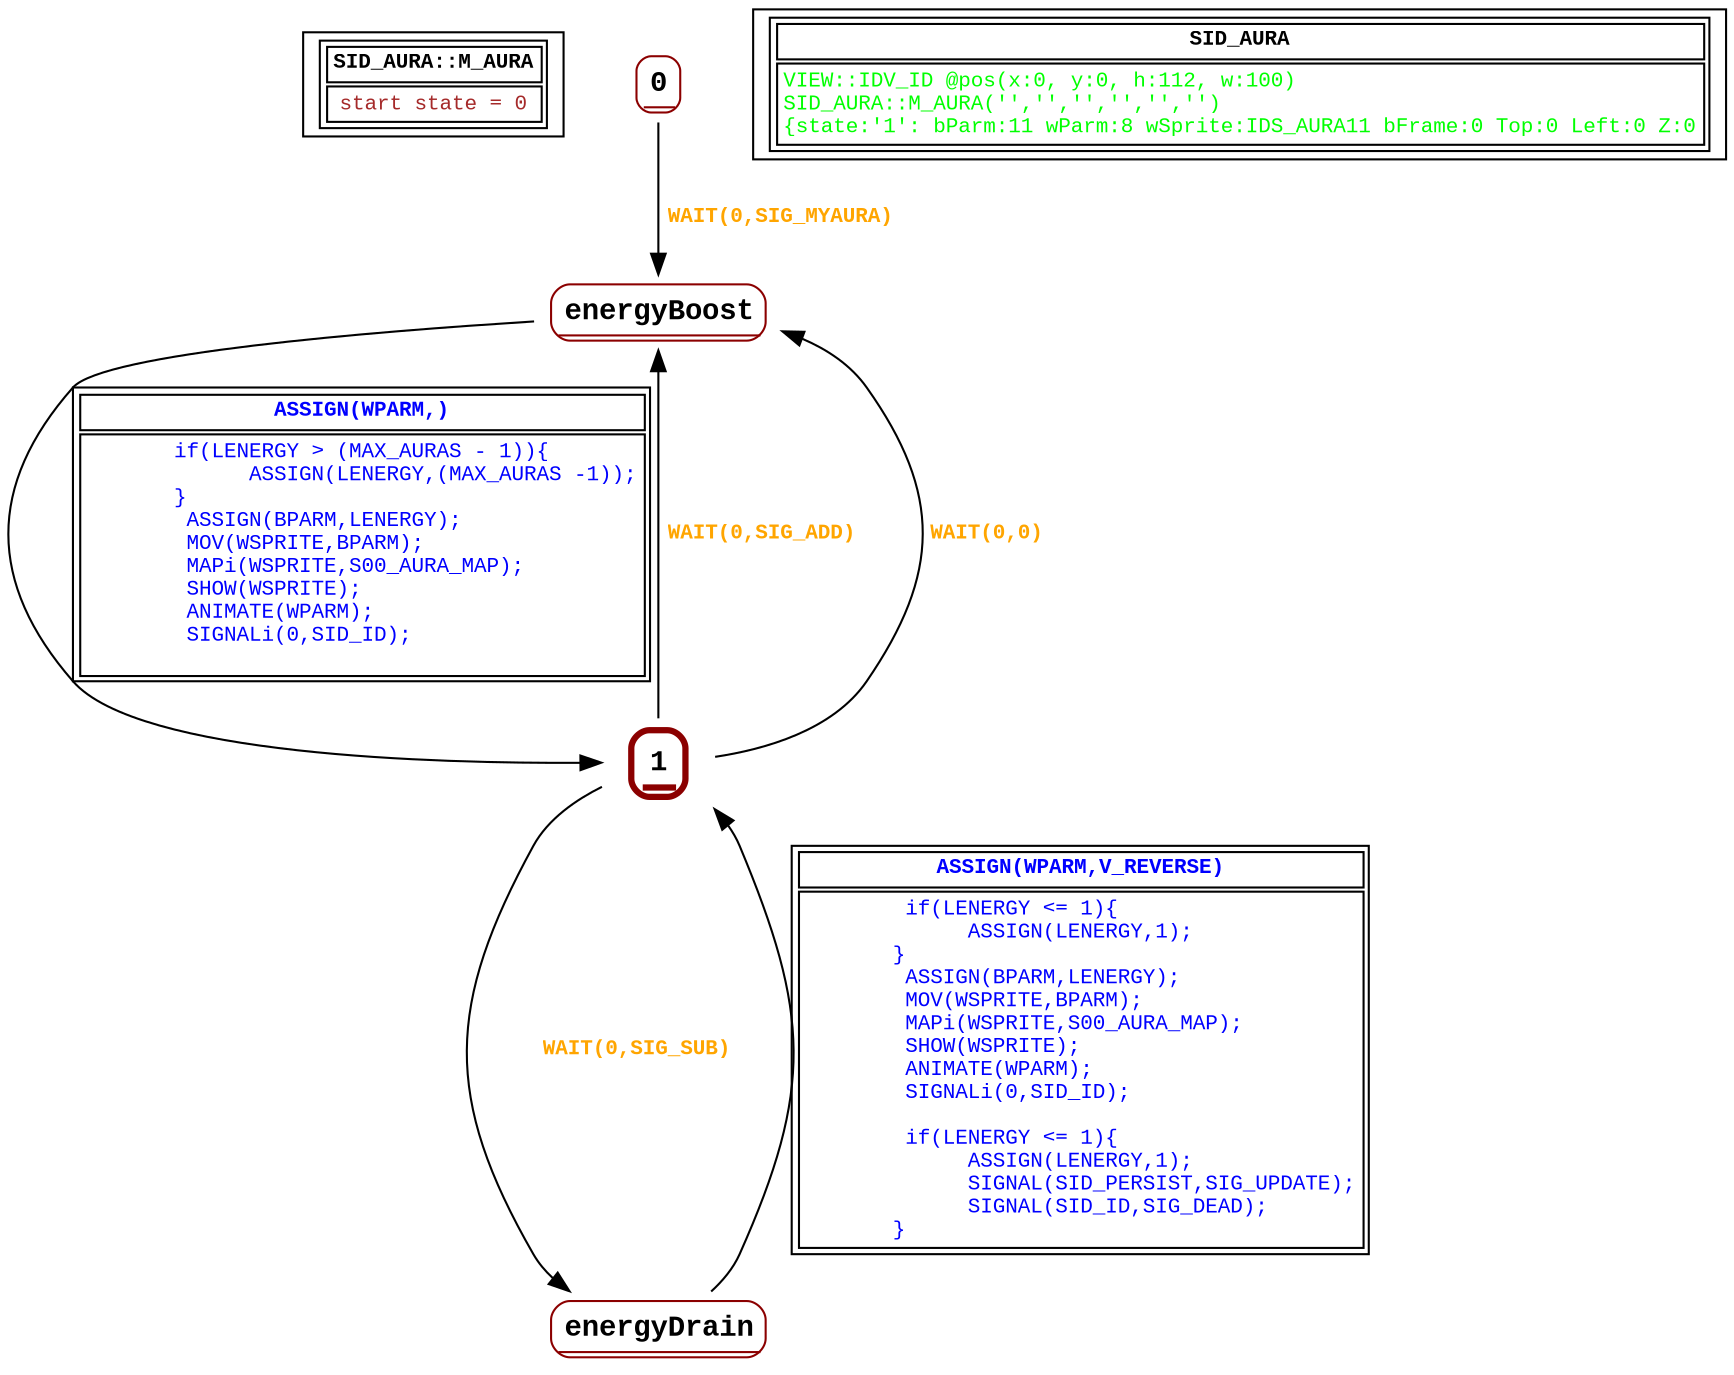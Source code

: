 digraph Automaton {
 fontname="Courier New"
	node [shape=oval, fontname="Courier New"];
	filename[shape = record, fontsize=10, label=< <table border="1"><tr><td><b>SID_AURA::M_AURA<br align="left"/></b></td></tr>
<tr><td><font point-size="10" color ="brown">start state = 0<br align="left"/></font></td></tr></table>>
];
	0[shape = none, fontsize=14, label=< <table border="1" color="darkred" style="rounded"><tr><td sides="b"><b>0<br align="left"/></b></td></tr>
</table>>];
"0" -> "energyBoost" [fontcolor=orange,fontsize=10,fontname="Courier New", label=< <table border="0"><tr><td><b>WAIT(0,SIG_MYAURA)<br align="left"/></b></td></tr>
</table>>
];
	1[shape = none, fontsize=14, label=< <table border="3" color="darkred" style="rounded"><tr><td sides="b"><b>1<br align="left"/></b></td></tr>
</table>>];
"1" -> "energyBoost" [fontcolor=orange,fontsize=10,fontname="Courier New", label=< <table border="0"><tr><td><b>WAIT(0,SIG_ADD)<br align="left"/></b></td></tr>
</table>>
];
"1" -> "energyDrain" [fontcolor=orange,fontsize=10,fontname="Courier New", label=< <table border="0"><tr><td><b>WAIT(0,SIG_SUB)<br align="left"/></b></td></tr>
</table>>
];
"1" -> "energyBoost" [fontcolor=orange,fontsize=10,fontname="Courier New", label=< <table border="0"><tr><td><b>WAIT(0,0)<br align="left"/></b></td></tr>
</table>>
];
	energyBoost[shape = none, fontsize=14, label=< <table border="1" color="darkred" style="rounded"><tr><td sides="b"><b>energyBoost<br align="left"/></b></td></tr>
</table>>];
"energyBoost" -> "1" [fontcolor=blue,fontsize=10,fontname="Courier New", label=< <table border="1"><tr><td><b>ASSIGN(WPARM,)<br align="left"/></b></td></tr>
<tr><td><font point-size="10" color ="blue">       if(LENERGY &gt; (MAX_AURAS - 1))&#123;<br align="left"/>             ASSIGN(LENERGY,(MAX_AURAS -1));<br align="left"/>       &#125;<br align="left"/>        ASSIGN(BPARM,LENERGY);<br align="left"/>        MOV(WSPRITE,BPARM);<br align="left"/>        MAPi(WSPRITE,S00_AURA_MAP);<br align="left"/>        SHOW(WSPRITE);<br align="left"/>        ANIMATE(WPARM);<br align="left"/>        SIGNALi(0,SID_ID);<br align="left"/>       <br align="left"/></font></td></tr></table>>
];
	energyDrain[shape = none, fontsize=14, label=< <table border="1" color="darkred" style="rounded"><tr><td sides="b"><b>energyDrain<br align="left"/></b></td></tr>
</table>>];
"energyDrain" -> "1" [fontcolor=blue,fontsize=10,fontname="Courier New", label=< <table border="1"><tr><td><b>ASSIGN(WPARM,V_REVERSE)<br align="left"/></b></td></tr>
<tr><td><font point-size="10" color ="blue">        if(LENERGY &lt;= 1)&#123;<br align="left"/>             ASSIGN(LENERGY,1);<br align="left"/>       &#125;      <br align="left"/>        ASSIGN(BPARM,LENERGY);<br align="left"/>        MOV(WSPRITE,BPARM);<br align="left"/>        MAPi(WSPRITE,S00_AURA_MAP);<br align="left"/>        SHOW(WSPRITE);<br align="left"/>        ANIMATE(WPARM);<br align="left"/>        SIGNALi(0,SID_ID);<br align="left"/>        <br align="left"/>        if(LENERGY &lt;= 1)&#123;<br align="left"/>             ASSIGN(LENERGY,1);<br align="left"/>             SIGNAL(SID_PERSIST,SIG_UPDATE);<br align="left"/>             SIGNAL(SID_ID,SIG_DEAD);<br align="left"/>       &#125;   <br align="left"/></font></td></tr></table>>
];
	status[shape = record, fontsize=10, label=< <table border="1"><tr><td><b>SID_AURA<br align="left"/></b></td></tr>
<tr><td><font point-size="10" color ="green">VIEW::IDV_ID @pos(x:0, y:0, h:112, w:100)<br align="left"/>SID_AURA::M_AURA(&apos;&apos;,&apos;&apos;,&apos;&apos;,&apos;&apos;,&apos;&apos;,&apos;&apos;)<br align="left"/>			&#123;state:&apos;1&apos;: bParm:11 wParm:8 wSprite:IDS_AURA11 bFrame:0 Top:0 Left:0 Z:0<br align="left"/></font></td></tr></table>>
];
}
